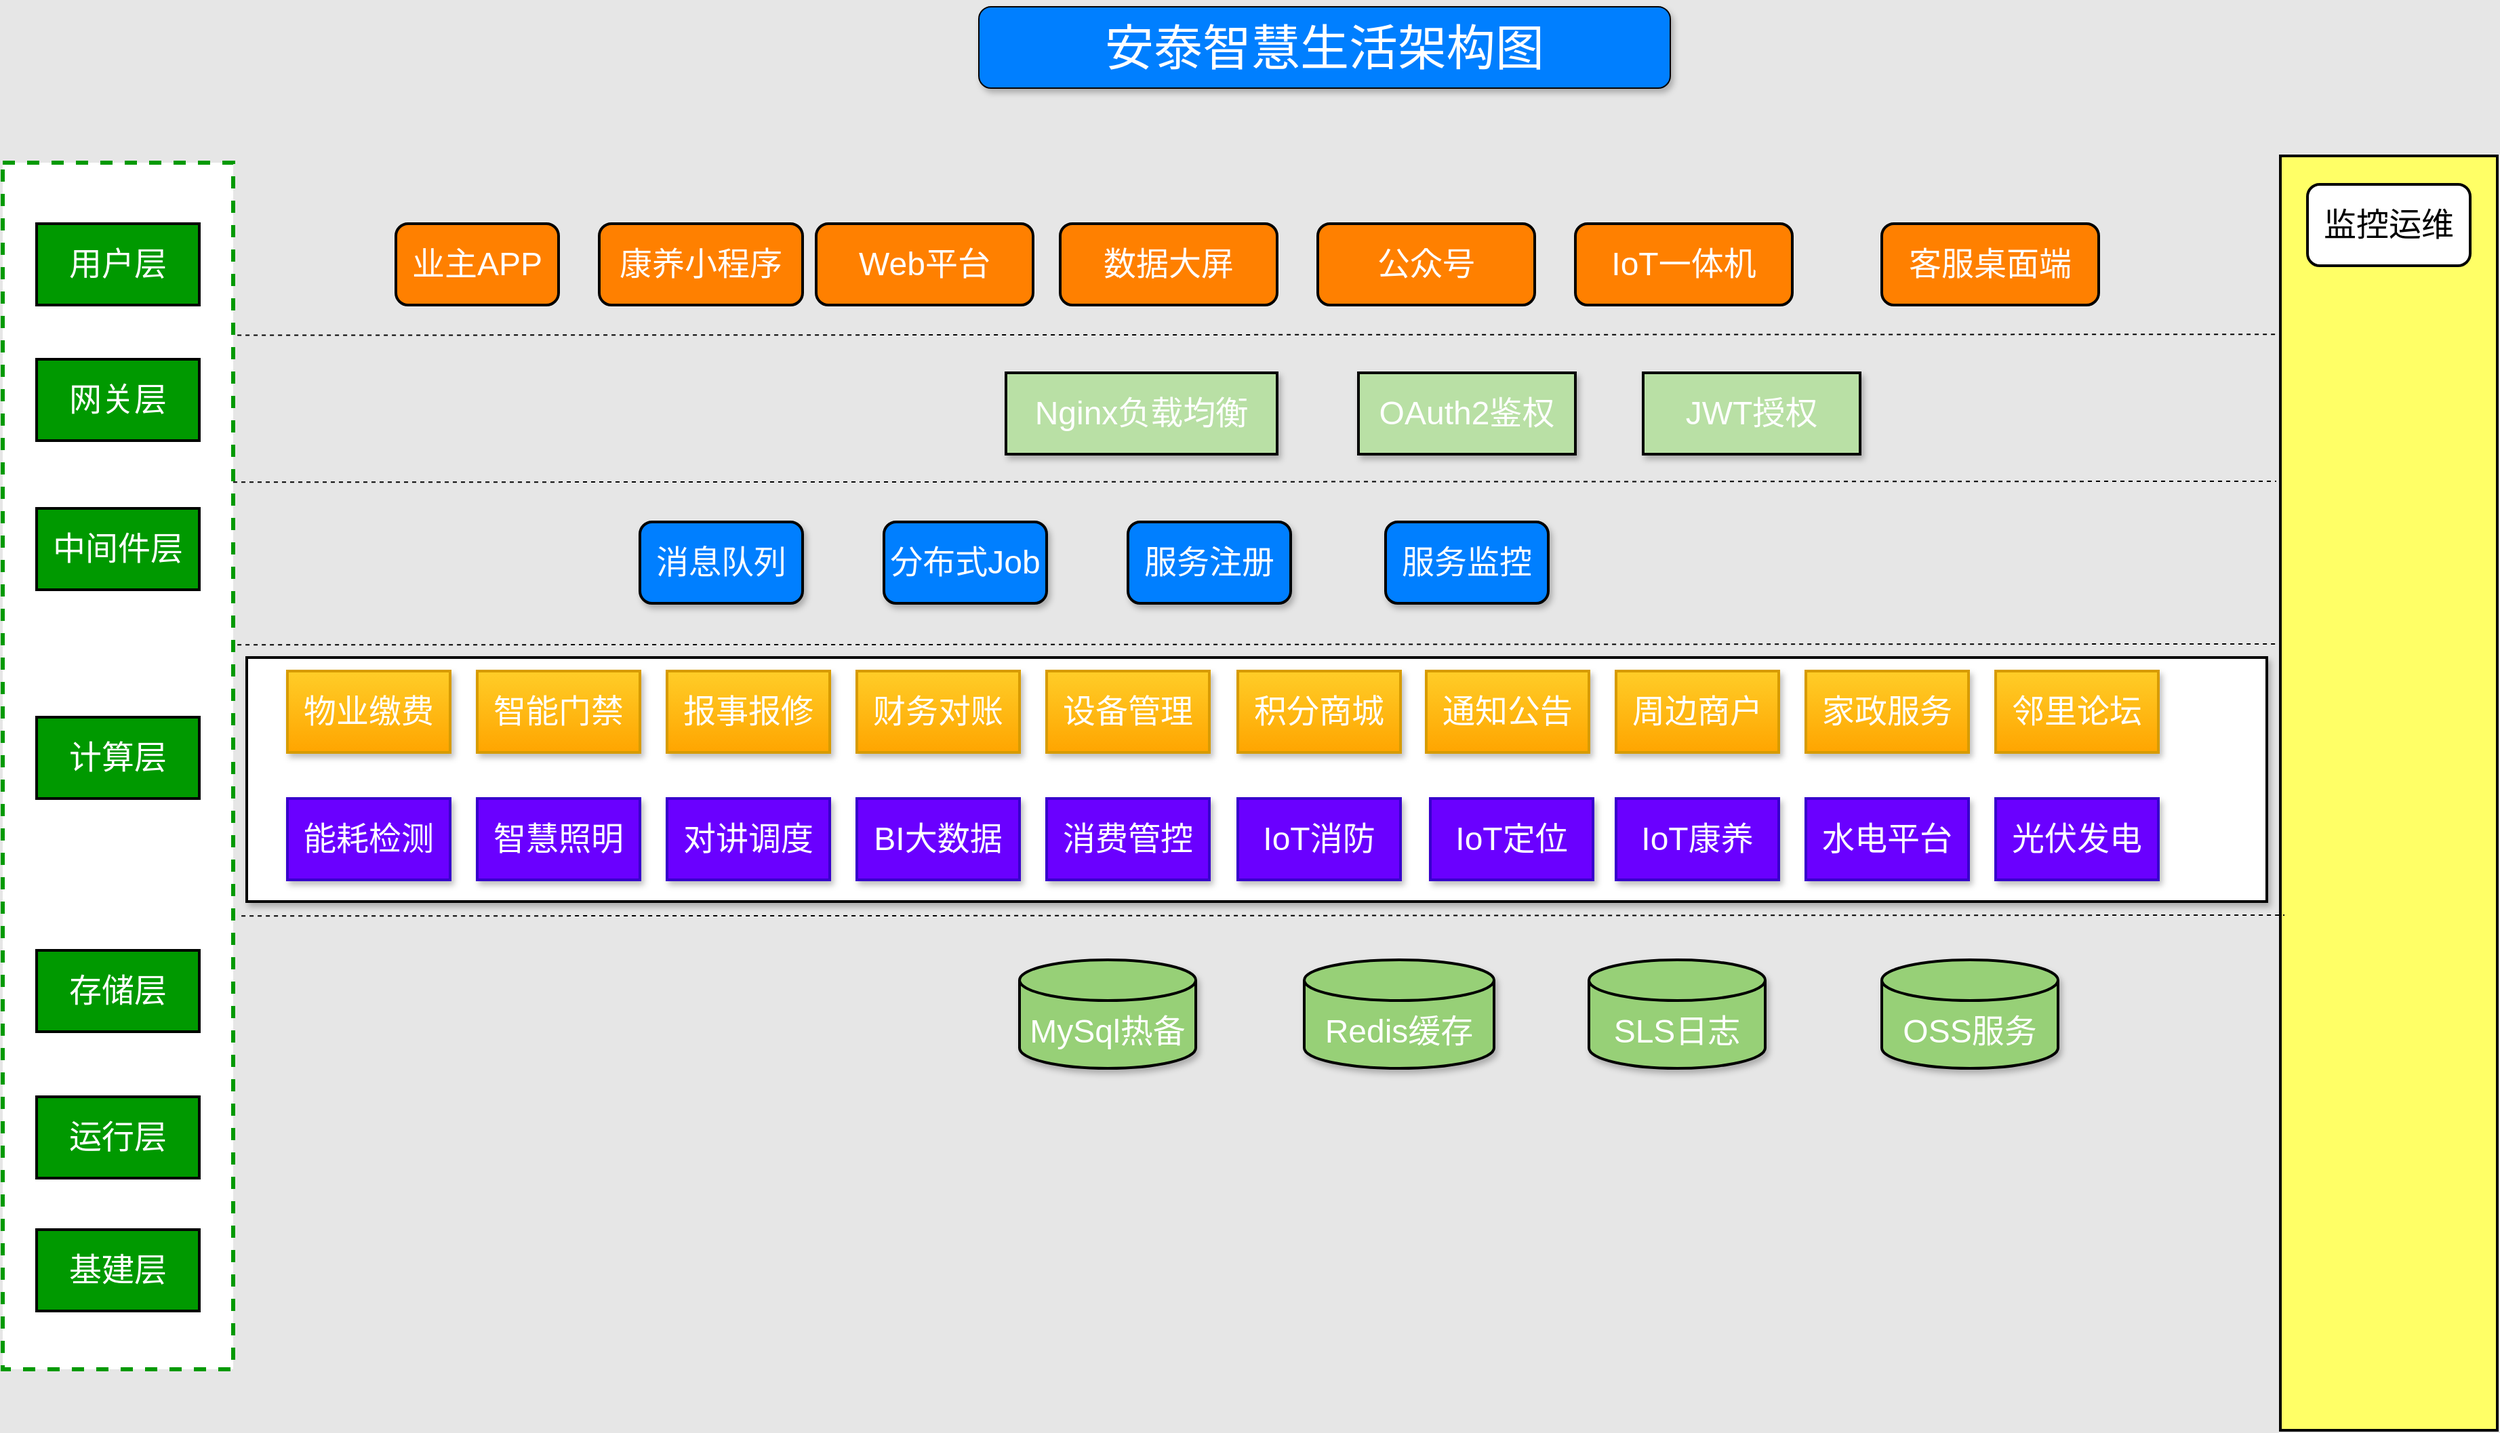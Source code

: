 <mxfile version="15.7.4" type="github">
  <diagram id="Ii7Qvp2UMPxbZerNqTWp" name="Page-1">
    <mxGraphModel dx="3262" dy="1514" grid="1" gridSize="10" guides="1" tooltips="1" connect="1" arrows="1" fold="1" page="0" pageScale="1" pageWidth="1169" pageHeight="827" background="#E6E6E6" math="0" shadow="0">
      <root>
        <mxCell id="0" />
        <mxCell id="1" parent="0" />
        <mxCell id="F0fI_rU61IQj3vAh3Y80-2" value="安泰智慧生活架构图" style="rounded=1;whiteSpace=wrap;html=1;labelBackgroundColor=none;fontSize=36;fontColor=#FFFFFF;fillColor=#007FFF;shadow=1;" vertex="1" parent="1">
          <mxGeometry x="-370" y="-110" width="510" height="60" as="geometry" />
        </mxCell>
        <mxCell id="F0fI_rU61IQj3vAh3Y80-4" value="" style="whiteSpace=wrap;html=1;labelBackgroundColor=none;fontSize=36;dashed=1;strokeWidth=3;strokeColor=#009900;rounded=0;shadow=0;sketch=0;glass=0;perimeterSpacing=0;" vertex="1" parent="1">
          <mxGeometry x="-1090" y="5" width="170" height="890" as="geometry" />
        </mxCell>
        <mxCell id="F0fI_rU61IQj3vAh3Y80-5" value="用户层" style="rounded=0;whiteSpace=wrap;html=1;shadow=0;glass=0;labelBackgroundColor=none;sketch=0;fontSize=24;fontColor=#FFFFFF;strokeColor=default;strokeWidth=2;fillColor=#009900;" vertex="1" parent="1">
          <mxGeometry x="-1065" y="50" width="120" height="60" as="geometry" />
        </mxCell>
        <mxCell id="F0fI_rU61IQj3vAh3Y80-6" value="网关层" style="rounded=0;whiteSpace=wrap;html=1;shadow=0;glass=0;labelBackgroundColor=none;sketch=0;fontSize=24;fontColor=#FFFFFF;strokeColor=default;strokeWidth=2;fillColor=#009900;" vertex="1" parent="1">
          <mxGeometry x="-1065" y="150" width="120" height="60" as="geometry" />
        </mxCell>
        <mxCell id="F0fI_rU61IQj3vAh3Y80-7" value="中间件层" style="rounded=0;whiteSpace=wrap;html=1;shadow=0;glass=0;labelBackgroundColor=none;sketch=0;fontSize=24;fontColor=#FFFFFF;strokeColor=default;strokeWidth=2;fillColor=#009900;" vertex="1" parent="1">
          <mxGeometry x="-1065" y="260" width="120" height="60" as="geometry" />
        </mxCell>
        <mxCell id="F0fI_rU61IQj3vAh3Y80-8" value="计算层" style="rounded=0;whiteSpace=wrap;html=1;shadow=0;glass=0;labelBackgroundColor=none;sketch=0;fontSize=24;fontColor=#FFFFFF;strokeColor=default;strokeWidth=2;fillColor=#009900;" vertex="1" parent="1">
          <mxGeometry x="-1065" y="414" width="120" height="60" as="geometry" />
        </mxCell>
        <mxCell id="F0fI_rU61IQj3vAh3Y80-9" value="存储层" style="rounded=0;whiteSpace=wrap;html=1;shadow=0;glass=0;labelBackgroundColor=none;sketch=0;fontSize=24;fontColor=#FFFFFF;strokeColor=default;strokeWidth=2;fillColor=#009900;" vertex="1" parent="1">
          <mxGeometry x="-1065" y="586" width="120" height="60" as="geometry" />
        </mxCell>
        <mxCell id="F0fI_rU61IQj3vAh3Y80-10" value="运行层" style="rounded=0;whiteSpace=wrap;html=1;shadow=0;glass=0;labelBackgroundColor=none;sketch=0;fontSize=24;fontColor=#FFFFFF;strokeColor=default;strokeWidth=2;fillColor=#009900;" vertex="1" parent="1">
          <mxGeometry x="-1065" y="694" width="120" height="60" as="geometry" />
        </mxCell>
        <mxCell id="F0fI_rU61IQj3vAh3Y80-11" value="基建层" style="rounded=0;whiteSpace=wrap;html=1;shadow=0;glass=0;labelBackgroundColor=none;sketch=0;fontSize=24;fontColor=#FFFFFF;strokeColor=default;strokeWidth=2;fillColor=#009900;" vertex="1" parent="1">
          <mxGeometry x="-1065" y="792" width="120" height="60" as="geometry" />
        </mxCell>
        <mxCell id="F0fI_rU61IQj3vAh3Y80-19" value="" style="whiteSpace=wrap;html=1;rounded=0;shadow=0;glass=0;labelBackgroundColor=none;sketch=0;fontSize=24;fontColor=#FFFFFF;strokeColor=default;strokeWidth=2;fillColor=#FFFF66;" vertex="1" parent="1">
          <mxGeometry x="590" width="160" height="940" as="geometry" />
        </mxCell>
        <mxCell id="F0fI_rU61IQj3vAh3Y80-20" value="&lt;font color=&quot;#000000&quot;&gt;监控运维&lt;/font&gt;" style="rounded=1;whiteSpace=wrap;html=1;shadow=0;glass=0;labelBackgroundColor=none;sketch=0;fontSize=24;fontColor=#FFFFFF;strokeColor=default;strokeWidth=2;fillColor=#FFFFFF;" vertex="1" parent="1">
          <mxGeometry x="610" y="21" width="120" height="60" as="geometry" />
        </mxCell>
        <mxCell id="F0fI_rU61IQj3vAh3Y80-21" value="&lt;font color=&quot;#ffffff&quot;&gt;业主APP&lt;/font&gt;" style="rounded=1;whiteSpace=wrap;html=1;shadow=0;glass=0;labelBackgroundColor=none;sketch=0;fontSize=24;fontColor=#000000;strokeColor=default;strokeWidth=2;fillColor=#FF8000;" vertex="1" parent="1">
          <mxGeometry x="-800" y="50" width="120" height="60" as="geometry" />
        </mxCell>
        <mxCell id="F0fI_rU61IQj3vAh3Y80-22" value="&lt;font color=&quot;#ffffff&quot;&gt;康养小程序&lt;/font&gt;" style="rounded=1;whiteSpace=wrap;html=1;shadow=0;glass=0;labelBackgroundColor=none;sketch=0;fontSize=24;fontColor=#000000;strokeColor=default;strokeWidth=2;fillColor=#FF8000;" vertex="1" parent="1">
          <mxGeometry x="-650" y="50" width="150" height="60" as="geometry" />
        </mxCell>
        <mxCell id="F0fI_rU61IQj3vAh3Y80-23" value="&lt;font color=&quot;#ffffff&quot;&gt;Web平台&lt;/font&gt;" style="rounded=1;whiteSpace=wrap;html=1;shadow=0;glass=0;labelBackgroundColor=none;sketch=0;fontSize=24;fontColor=#000000;strokeColor=default;strokeWidth=2;fillColor=#FF8000;" vertex="1" parent="1">
          <mxGeometry x="-490" y="50" width="160" height="60" as="geometry" />
        </mxCell>
        <mxCell id="F0fI_rU61IQj3vAh3Y80-24" value="&lt;font color=&quot;#ffffff&quot;&gt;数据大屏&lt;/font&gt;" style="rounded=1;whiteSpace=wrap;html=1;shadow=0;glass=0;labelBackgroundColor=none;sketch=0;fontSize=24;fontColor=#000000;strokeColor=default;strokeWidth=2;fillColor=#FF8000;" vertex="1" parent="1">
          <mxGeometry x="-310" y="50" width="160" height="60" as="geometry" />
        </mxCell>
        <mxCell id="F0fI_rU61IQj3vAh3Y80-25" value="&lt;font color=&quot;#ffffff&quot;&gt;公众号&lt;/font&gt;" style="rounded=1;whiteSpace=wrap;html=1;shadow=0;glass=0;labelBackgroundColor=none;sketch=0;fontSize=24;fontColor=#000000;strokeColor=default;strokeWidth=2;fillColor=#FF8000;" vertex="1" parent="1">
          <mxGeometry x="-120" y="50" width="160" height="60" as="geometry" />
        </mxCell>
        <mxCell id="F0fI_rU61IQj3vAh3Y80-26" value="&lt;span style=&quot;color: rgb(255 , 255 , 255)&quot;&gt;IoT&lt;/span&gt;&lt;font color=&quot;#ffffff&quot;&gt;一体机&lt;/font&gt;" style="rounded=1;whiteSpace=wrap;html=1;shadow=0;glass=0;labelBackgroundColor=none;sketch=0;fontSize=24;fontColor=#000000;strokeColor=default;strokeWidth=2;fillColor=#FF8000;" vertex="1" parent="1">
          <mxGeometry x="70" y="50" width="160" height="60" as="geometry" />
        </mxCell>
        <mxCell id="F0fI_rU61IQj3vAh3Y80-27" value="&lt;font color=&quot;#ffffff&quot;&gt;客服桌面端&lt;/font&gt;" style="rounded=1;whiteSpace=wrap;html=1;shadow=0;glass=0;labelBackgroundColor=none;sketch=0;fontSize=24;fontColor=#000000;strokeColor=default;strokeWidth=2;fillColor=#FF8000;" vertex="1" parent="1">
          <mxGeometry x="296" y="50" width="160" height="60" as="geometry" />
        </mxCell>
        <mxCell id="F0fI_rU61IQj3vAh3Y80-29" value="" style="endArrow=none;dashed=1;html=1;strokeWidth=1;rounded=0;fontSize=24;fontColor=#FFFFFF;exitX=1.018;exitY=0.143;exitDx=0;exitDy=0;exitPerimeter=0;entryX=0;entryY=0.14;entryDx=0;entryDy=0;entryPerimeter=0;" edge="1" parent="1" source="F0fI_rU61IQj3vAh3Y80-4" target="F0fI_rU61IQj3vAh3Y80-19">
          <mxGeometry width="50" height="50" relative="1" as="geometry">
            <mxPoint x="-850" y="180" as="sourcePoint" />
            <mxPoint x="580" y="132" as="targetPoint" />
          </mxGeometry>
        </mxCell>
        <mxCell id="F0fI_rU61IQj3vAh3Y80-30" value="Nginx负载均衡" style="rounded=0;whiteSpace=wrap;html=1;shadow=1;glass=0;labelBackgroundColor=none;sketch=0;fontSize=24;fontColor=#FFFFFF;strokeColor=default;strokeWidth=2;fillColor=#B9E0A5;" vertex="1" parent="1">
          <mxGeometry x="-350" y="160" width="200" height="60" as="geometry" />
        </mxCell>
        <mxCell id="F0fI_rU61IQj3vAh3Y80-31" value="OAuth2鉴权" style="rounded=0;whiteSpace=wrap;html=1;shadow=1;glass=0;labelBackgroundColor=none;sketch=0;fontSize=24;fontColor=#FFFFFF;strokeColor=default;strokeWidth=2;fillColor=#B9E0A5;" vertex="1" parent="1">
          <mxGeometry x="-90" y="160" width="160" height="60" as="geometry" />
        </mxCell>
        <mxCell id="F0fI_rU61IQj3vAh3Y80-33" value="MySql热备" style="shape=cylinder3;whiteSpace=wrap;html=1;boundedLbl=1;backgroundOutline=1;size=15;rounded=1;shadow=1;glass=0;labelBackgroundColor=none;sketch=0;fontSize=24;fontColor=#FFFFFF;strokeColor=default;strokeWidth=2;fillColor=#97D077;" vertex="1" parent="1">
          <mxGeometry x="-340" y="593" width="130" height="80" as="geometry" />
        </mxCell>
        <mxCell id="F0fI_rU61IQj3vAh3Y80-34" value="Redis缓存" style="shape=cylinder3;whiteSpace=wrap;html=1;boundedLbl=1;backgroundOutline=1;size=15;rounded=1;shadow=1;glass=0;labelBackgroundColor=none;sketch=0;fontSize=24;fontColor=#FFFFFF;strokeColor=default;strokeWidth=2;fillColor=#97D077;" vertex="1" parent="1">
          <mxGeometry x="-130" y="593" width="140" height="80" as="geometry" />
        </mxCell>
        <mxCell id="F0fI_rU61IQj3vAh3Y80-35" value="SLS日志" style="shape=cylinder3;whiteSpace=wrap;html=1;boundedLbl=1;backgroundOutline=1;size=15;rounded=1;shadow=1;glass=0;labelBackgroundColor=none;sketch=0;fontSize=24;fontColor=#FFFFFF;strokeColor=default;strokeWidth=2;fillColor=#97D077;" vertex="1" parent="1">
          <mxGeometry x="80" y="593" width="130" height="80" as="geometry" />
        </mxCell>
        <mxCell id="F0fI_rU61IQj3vAh3Y80-37" value="消息队列" style="rounded=1;whiteSpace=wrap;html=1;shadow=1;glass=0;labelBackgroundColor=none;sketch=0;fontSize=24;fontColor=#FFFFFF;strokeColor=default;strokeWidth=2;fillColor=#007FFF;" vertex="1" parent="1">
          <mxGeometry x="-620" y="270" width="120" height="60" as="geometry" />
        </mxCell>
        <mxCell id="F0fI_rU61IQj3vAh3Y80-38" value="分布式Job" style="rounded=1;whiteSpace=wrap;html=1;shadow=1;glass=0;labelBackgroundColor=none;sketch=0;fontSize=24;fontColor=#FFFFFF;strokeColor=default;strokeWidth=2;fillColor=#007FFF;" vertex="1" parent="1">
          <mxGeometry x="-440" y="270" width="120" height="60" as="geometry" />
        </mxCell>
        <mxCell id="F0fI_rU61IQj3vAh3Y80-39" value="服务注册" style="rounded=1;whiteSpace=wrap;html=1;shadow=1;glass=0;labelBackgroundColor=none;sketch=0;fontSize=24;fontColor=#FFFFFF;strokeColor=default;strokeWidth=2;fillColor=#007FFF;" vertex="1" parent="1">
          <mxGeometry x="-260" y="270" width="120" height="60" as="geometry" />
        </mxCell>
        <mxCell id="F0fI_rU61IQj3vAh3Y80-40" value="服务监控" style="rounded=1;whiteSpace=wrap;html=1;shadow=1;glass=0;labelBackgroundColor=none;sketch=0;fontSize=24;fontColor=#FFFFFF;strokeColor=default;strokeWidth=2;fillColor=#007FFF;" vertex="1" parent="1">
          <mxGeometry x="-70" y="270" width="120" height="60" as="geometry" />
        </mxCell>
        <mxCell id="F0fI_rU61IQj3vAh3Y80-41" value="JWT授权" style="rounded=0;whiteSpace=wrap;html=1;shadow=1;glass=0;labelBackgroundColor=none;sketch=0;fontSize=24;fontColor=#FFFFFF;strokeColor=default;strokeWidth=2;fillColor=#B9E0A5;" vertex="1" parent="1">
          <mxGeometry x="120" y="160" width="160" height="60" as="geometry" />
        </mxCell>
        <mxCell id="F0fI_rU61IQj3vAh3Y80-42" value="OSS服务" style="shape=cylinder3;whiteSpace=wrap;html=1;boundedLbl=1;backgroundOutline=1;size=15;rounded=1;shadow=1;glass=0;labelBackgroundColor=none;sketch=0;fontSize=24;fontColor=#FFFFFF;strokeColor=default;strokeWidth=2;fillColor=#97D077;" vertex="1" parent="1">
          <mxGeometry x="296" y="593" width="130" height="80" as="geometry" />
        </mxCell>
        <mxCell id="F0fI_rU61IQj3vAh3Y80-43" value="" style="endArrow=none;dashed=1;html=1;strokeWidth=1;rounded=0;fontSize=24;fontColor=#FFFFFF;exitX=1.018;exitY=0.143;exitDx=0;exitDy=0;exitPerimeter=0;entryX=0;entryY=0.14;entryDx=0;entryDy=0;entryPerimeter=0;" edge="1" parent="1">
          <mxGeometry width="50" height="50" relative="1" as="geometry">
            <mxPoint x="-920" y="240.67" as="sourcePoint" />
            <mxPoint x="586.94" y="240.0" as="targetPoint" />
          </mxGeometry>
        </mxCell>
        <mxCell id="F0fI_rU61IQj3vAh3Y80-44" value="" style="endArrow=none;dashed=1;html=1;strokeWidth=1;rounded=0;fontSize=24;fontColor=#FFFFFF;exitX=1.018;exitY=0.143;exitDx=0;exitDy=0;exitPerimeter=0;entryX=0;entryY=0.14;entryDx=0;entryDy=0;entryPerimeter=0;" edge="1" parent="1">
          <mxGeometry width="50" height="50" relative="1" as="geometry">
            <mxPoint x="-916.94" y="360.67" as="sourcePoint" />
            <mxPoint x="590" y="360" as="targetPoint" />
          </mxGeometry>
        </mxCell>
        <mxCell id="F0fI_rU61IQj3vAh3Y80-45" value="" style="endArrow=none;dashed=1;html=1;strokeWidth=1;rounded=0;fontSize=24;fontColor=#FFFFFF;exitX=1.018;exitY=0.143;exitDx=0;exitDy=0;exitPerimeter=0;entryX=0;entryY=0.14;entryDx=0;entryDy=0;entryPerimeter=0;" edge="1" parent="1">
          <mxGeometry width="50" height="50" relative="1" as="geometry">
            <mxPoint x="-913.94" y="560.67" as="sourcePoint" />
            <mxPoint x="593" y="560" as="targetPoint" />
          </mxGeometry>
        </mxCell>
        <mxCell id="F0fI_rU61IQj3vAh3Y80-49" value="" style="rounded=0;whiteSpace=wrap;html=1;shadow=1;glass=0;labelBackgroundColor=none;sketch=0;fontSize=24;strokeWidth=2;" vertex="1" parent="1">
          <mxGeometry x="-910" y="370" width="1490" height="180" as="geometry" />
        </mxCell>
        <mxCell id="F0fI_rU61IQj3vAh3Y80-50" value="&lt;font color=&quot;#ffffff&quot;&gt;物业缴费&lt;/font&gt;" style="rounded=0;whiteSpace=wrap;html=1;shadow=1;glass=0;labelBackgroundColor=none;sketch=0;fontSize=24;strokeColor=#d79b00;strokeWidth=2;fillColor=#ffcd28;gradientColor=#ffa500;" vertex="1" parent="1">
          <mxGeometry x="-880" y="380" width="120" height="60" as="geometry" />
        </mxCell>
        <mxCell id="F0fI_rU61IQj3vAh3Y80-51" value="&lt;font color=&quot;#ffffff&quot;&gt;智能门禁&lt;/font&gt;" style="rounded=0;whiteSpace=wrap;html=1;shadow=1;glass=0;labelBackgroundColor=none;sketch=0;fontSize=24;strokeColor=#d79b00;strokeWidth=2;fillColor=#ffcd28;gradientColor=#ffa500;" vertex="1" parent="1">
          <mxGeometry x="-740" y="380" width="120" height="60" as="geometry" />
        </mxCell>
        <mxCell id="F0fI_rU61IQj3vAh3Y80-52" value="&lt;font color=&quot;#ffffff&quot;&gt;报事报修&lt;/font&gt;" style="rounded=0;whiteSpace=wrap;html=1;shadow=1;glass=0;labelBackgroundColor=none;sketch=0;fontSize=24;strokeColor=#d79b00;strokeWidth=2;fillColor=#ffcd28;gradientColor=#ffa500;" vertex="1" parent="1">
          <mxGeometry x="-600" y="380" width="120" height="60" as="geometry" />
        </mxCell>
        <mxCell id="F0fI_rU61IQj3vAh3Y80-53" value="&lt;font color=&quot;#ffffff&quot;&gt;财务对账&lt;/font&gt;" style="rounded=0;whiteSpace=wrap;html=1;shadow=1;glass=0;labelBackgroundColor=none;sketch=0;fontSize=24;strokeColor=#d79b00;strokeWidth=2;fillColor=#ffcd28;gradientColor=#ffa500;" vertex="1" parent="1">
          <mxGeometry x="-460" y="380" width="120" height="60" as="geometry" />
        </mxCell>
        <mxCell id="F0fI_rU61IQj3vAh3Y80-54" value="&lt;font color=&quot;#ffffff&quot;&gt;设备管理&lt;/font&gt;" style="rounded=0;whiteSpace=wrap;html=1;shadow=1;glass=0;labelBackgroundColor=none;sketch=0;fontSize=24;strokeColor=#d79b00;strokeWidth=2;fillColor=#ffcd28;gradientColor=#ffa500;" vertex="1" parent="1">
          <mxGeometry x="-320" y="380" width="120" height="60" as="geometry" />
        </mxCell>
        <mxCell id="F0fI_rU61IQj3vAh3Y80-55" value="&lt;font color=&quot;#ffffff&quot;&gt;积分商城&lt;/font&gt;" style="rounded=0;whiteSpace=wrap;html=1;shadow=1;glass=0;labelBackgroundColor=none;sketch=0;fontSize=24;strokeColor=#d79b00;strokeWidth=2;fillColor=#ffcd28;gradientColor=#ffa500;" vertex="1" parent="1">
          <mxGeometry x="-179" y="380" width="120" height="60" as="geometry" />
        </mxCell>
        <mxCell id="F0fI_rU61IQj3vAh3Y80-56" value="&lt;font color=&quot;#ffffff&quot;&gt;通知公告&lt;/font&gt;" style="rounded=0;whiteSpace=wrap;html=1;shadow=1;glass=0;labelBackgroundColor=none;sketch=0;fontSize=24;strokeColor=#d79b00;strokeWidth=2;fillColor=#ffcd28;gradientColor=#ffa500;" vertex="1" parent="1">
          <mxGeometry x="-40" y="380" width="120" height="60" as="geometry" />
        </mxCell>
        <mxCell id="F0fI_rU61IQj3vAh3Y80-57" value="&lt;font color=&quot;#ffffff&quot;&gt;周边商户&lt;/font&gt;" style="rounded=0;whiteSpace=wrap;html=1;shadow=1;glass=0;labelBackgroundColor=none;sketch=0;fontSize=24;strokeColor=#d79b00;strokeWidth=2;fillColor=#ffcd28;gradientColor=#ffa500;" vertex="1" parent="1">
          <mxGeometry x="100" y="380" width="120" height="60" as="geometry" />
        </mxCell>
        <mxCell id="F0fI_rU61IQj3vAh3Y80-58" value="&lt;font color=&quot;#ffffff&quot;&gt;家政服务&lt;/font&gt;" style="rounded=0;whiteSpace=wrap;html=1;shadow=1;glass=0;labelBackgroundColor=none;sketch=0;fontSize=24;strokeColor=#d79b00;strokeWidth=2;fillColor=#ffcd28;gradientColor=#ffa500;" vertex="1" parent="1">
          <mxGeometry x="240" y="380" width="120" height="60" as="geometry" />
        </mxCell>
        <mxCell id="F0fI_rU61IQj3vAh3Y80-59" value="&lt;font color=&quot;#ffffff&quot;&gt;邻里论坛&lt;/font&gt;" style="rounded=0;whiteSpace=wrap;html=1;shadow=1;glass=0;labelBackgroundColor=none;sketch=0;fontSize=24;strokeColor=#d79b00;strokeWidth=2;fillColor=#ffcd28;gradientColor=#ffa500;" vertex="1" parent="1">
          <mxGeometry x="380" y="380" width="120" height="60" as="geometry" />
        </mxCell>
        <mxCell id="F0fI_rU61IQj3vAh3Y80-60" value="&lt;font color=&quot;#ffffff&quot;&gt;能耗检测&lt;/font&gt;" style="rounded=0;whiteSpace=wrap;html=1;shadow=1;glass=0;labelBackgroundColor=none;sketch=0;fontSize=24;strokeColor=#3700CC;strokeWidth=2;fillColor=#6a00ff;fontColor=#ffffff;" vertex="1" parent="1">
          <mxGeometry x="-880" y="474" width="120" height="60" as="geometry" />
        </mxCell>
        <mxCell id="F0fI_rU61IQj3vAh3Y80-61" value="&lt;font color=&quot;#ffffff&quot;&gt;智慧照明&lt;/font&gt;" style="rounded=0;whiteSpace=wrap;html=1;shadow=1;glass=0;labelBackgroundColor=none;sketch=0;fontSize=24;strokeColor=#3700CC;strokeWidth=2;fillColor=#6a00ff;fontColor=#ffffff;" vertex="1" parent="1">
          <mxGeometry x="-740" y="474" width="120" height="60" as="geometry" />
        </mxCell>
        <mxCell id="F0fI_rU61IQj3vAh3Y80-64" value="&lt;font color=&quot;#ffffff&quot;&gt;对讲调度&lt;/font&gt;" style="rounded=0;whiteSpace=wrap;html=1;shadow=1;glass=0;labelBackgroundColor=none;sketch=0;fontSize=24;strokeColor=#3700CC;strokeWidth=2;fillColor=#6a00ff;fontColor=#ffffff;" vertex="1" parent="1">
          <mxGeometry x="-600" y="474" width="120" height="60" as="geometry" />
        </mxCell>
        <mxCell id="F0fI_rU61IQj3vAh3Y80-65" value="&lt;font color=&quot;#ffffff&quot;&gt;BI大数据&lt;/font&gt;" style="rounded=0;whiteSpace=wrap;html=1;shadow=1;glass=0;labelBackgroundColor=none;sketch=0;fontSize=24;strokeColor=#3700CC;strokeWidth=2;fillColor=#6a00ff;fontColor=#ffffff;" vertex="1" parent="1">
          <mxGeometry x="-460" y="474" width="120" height="60" as="geometry" />
        </mxCell>
        <mxCell id="F0fI_rU61IQj3vAh3Y80-66" value="&lt;font color=&quot;#ffffff&quot;&gt;消费管控&lt;/font&gt;" style="rounded=0;whiteSpace=wrap;html=1;shadow=1;glass=0;labelBackgroundColor=none;sketch=0;fontSize=24;strokeColor=#3700CC;strokeWidth=2;fillColor=#6a00ff;fontColor=#ffffff;" vertex="1" parent="1">
          <mxGeometry x="-320" y="474" width="120" height="60" as="geometry" />
        </mxCell>
        <mxCell id="F0fI_rU61IQj3vAh3Y80-67" value="&lt;font color=&quot;#ffffff&quot;&gt;IoT消防&lt;/font&gt;" style="rounded=0;whiteSpace=wrap;html=1;shadow=1;glass=0;labelBackgroundColor=none;sketch=0;fontSize=24;strokeColor=#3700CC;strokeWidth=2;fillColor=#6a00ff;fontColor=#ffffff;" vertex="1" parent="1">
          <mxGeometry x="-179" y="474" width="120" height="60" as="geometry" />
        </mxCell>
        <mxCell id="F0fI_rU61IQj3vAh3Y80-68" value="&lt;font color=&quot;#ffffff&quot;&gt;IoT定位&lt;/font&gt;" style="rounded=0;whiteSpace=wrap;html=1;shadow=1;glass=0;labelBackgroundColor=none;sketch=0;fontSize=24;strokeColor=#3700CC;strokeWidth=2;fillColor=#6a00ff;fontColor=#ffffff;" vertex="1" parent="1">
          <mxGeometry x="-37" y="474" width="120" height="60" as="geometry" />
        </mxCell>
        <mxCell id="F0fI_rU61IQj3vAh3Y80-69" value="&lt;font color=&quot;#ffffff&quot;&gt;IoT康养&lt;/font&gt;" style="rounded=0;whiteSpace=wrap;html=1;shadow=1;glass=0;labelBackgroundColor=none;sketch=0;fontSize=24;strokeColor=#3700CC;strokeWidth=2;fillColor=#6a00ff;fontColor=#ffffff;" vertex="1" parent="1">
          <mxGeometry x="100" y="474" width="120" height="60" as="geometry" />
        </mxCell>
        <mxCell id="F0fI_rU61IQj3vAh3Y80-70" value="&lt;font color=&quot;#ffffff&quot;&gt;水电平台&lt;/font&gt;" style="rounded=0;whiteSpace=wrap;html=1;shadow=1;glass=0;labelBackgroundColor=none;sketch=0;fontSize=24;strokeColor=#3700CC;strokeWidth=2;fillColor=#6a00ff;fontColor=#ffffff;" vertex="1" parent="1">
          <mxGeometry x="240" y="474" width="120" height="60" as="geometry" />
        </mxCell>
        <mxCell id="F0fI_rU61IQj3vAh3Y80-71" value="光伏发电" style="rounded=0;whiteSpace=wrap;html=1;shadow=1;glass=0;labelBackgroundColor=none;sketch=0;fontSize=24;strokeColor=#3700CC;strokeWidth=2;fillColor=#6a00ff;fontColor=#ffffff;" vertex="1" parent="1">
          <mxGeometry x="380" y="474" width="120" height="60" as="geometry" />
        </mxCell>
      </root>
    </mxGraphModel>
  </diagram>
</mxfile>
